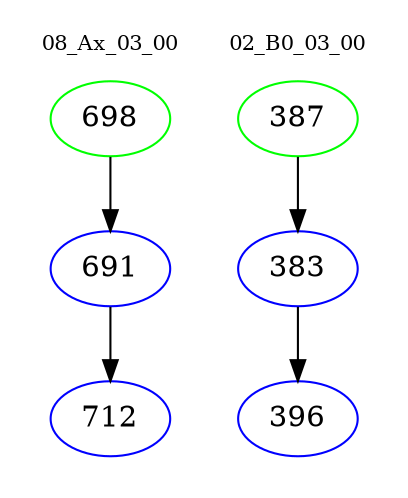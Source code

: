 digraph{
subgraph cluster_0 {
color = white
label = "08_Ax_03_00";
fontsize=10;
T0_698 [label="698", color="green"]
T0_698 -> T0_691 [color="black"]
T0_691 [label="691", color="blue"]
T0_691 -> T0_712 [color="black"]
T0_712 [label="712", color="blue"]
}
subgraph cluster_1 {
color = white
label = "02_B0_03_00";
fontsize=10;
T1_387 [label="387", color="green"]
T1_387 -> T1_383 [color="black"]
T1_383 [label="383", color="blue"]
T1_383 -> T1_396 [color="black"]
T1_396 [label="396", color="blue"]
}
}
